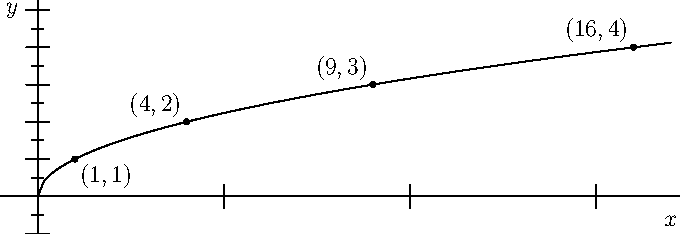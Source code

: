 size(12cm);
import graph;

xlimits(-1,17);
ylimits(-1,5);

xaxis("$x$",Ticks("%"));
yaxis("$y$",Ticks("%"));

real f5(real x) {return sqrt(x);}
draw(graph(f5,0,17));

dot((1,1));
dot((4,2));
dot((9,3));
dot((16,4));

label("$(1,1)$",(1,1),SE);
label("$(4,2)$",(4,2),NW);
label("$(9,3)$",(9,3),NW);
label("$(16,4)$",(16,4),NW);
